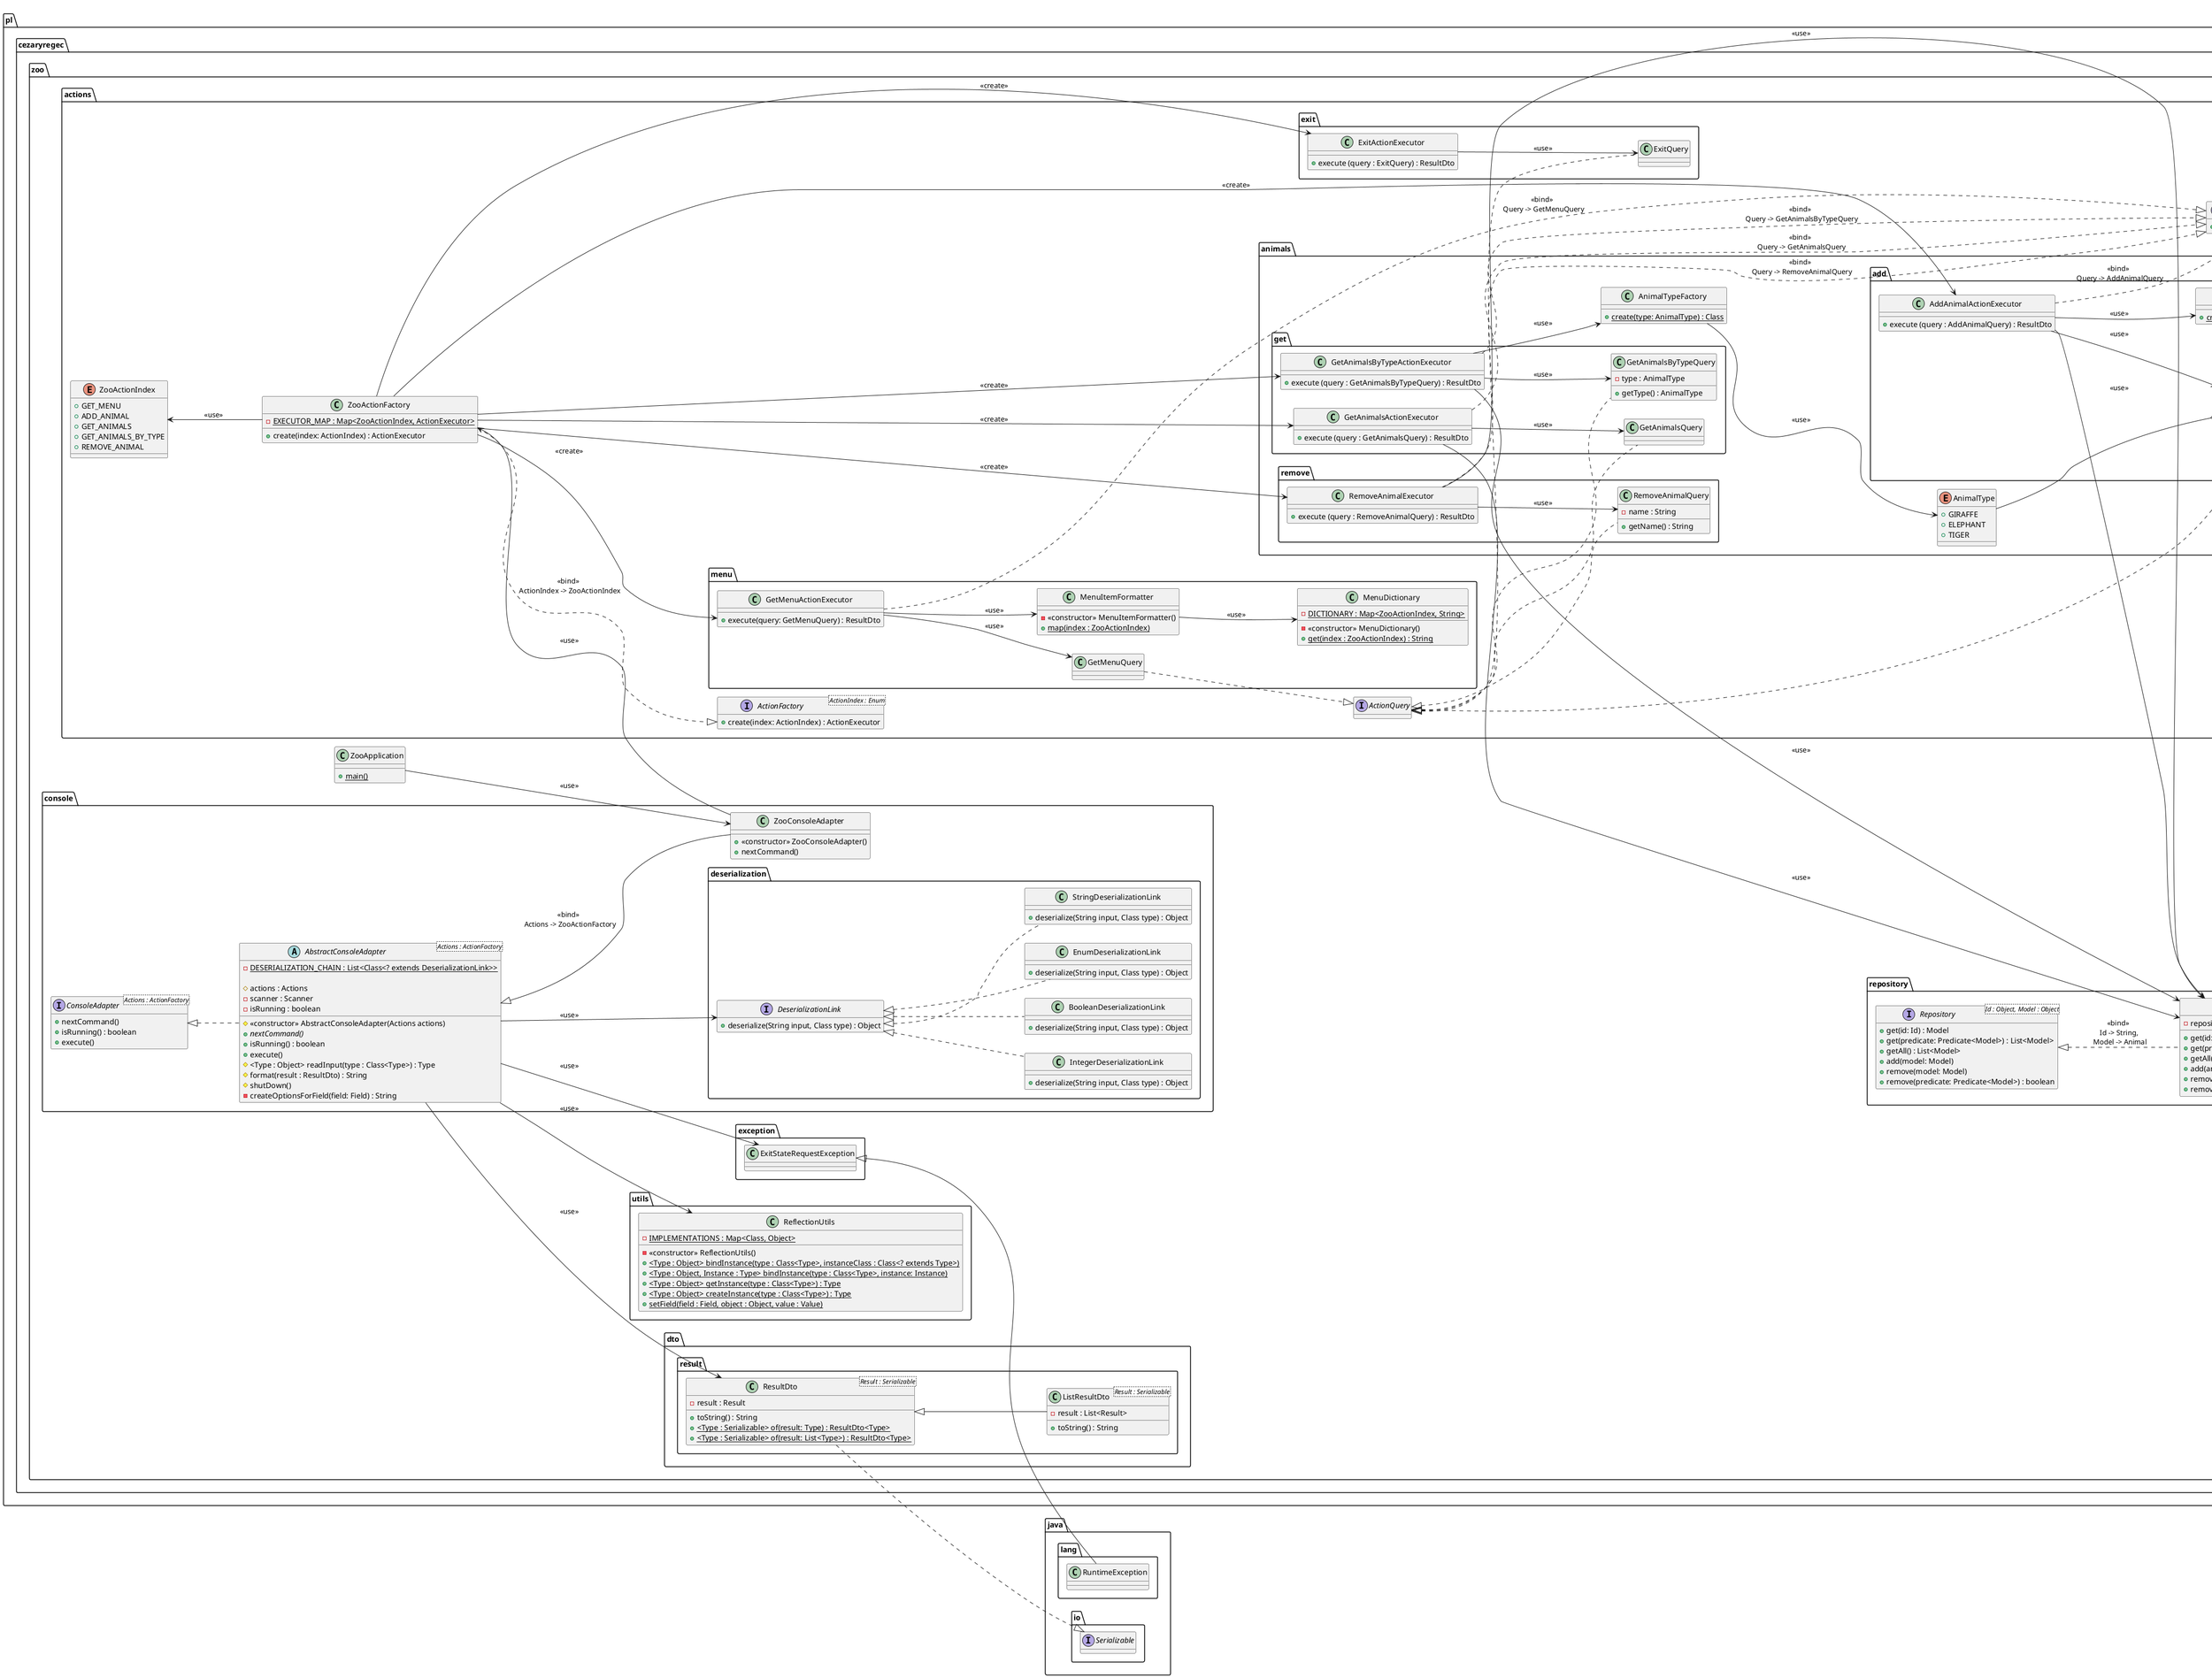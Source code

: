@startuml
interface java.io.Serializable

class pl.cezaryregec.zoo.ZooApplication {
    + {static} main()
}

class pl.cezaryregec.zoo.console.ZooConsoleAdapter {
    + <<constructor>> ZooConsoleAdapter()
    + nextCommand()
}

interface pl.cezaryregec.zoo.console.ConsoleAdapter<Actions : ActionFactory> {
    +nextCommand()
    +isRunning() : boolean
    +execute()
}

abstract class pl.cezaryregec.zoo.console.AbstractConsoleAdapter<Actions : ActionFactory> {
    - {static} DESERIALIZATION_CHAIN : List<Class<? extends DeserializationLink>>

    #actions : Actions
    -scanner : Scanner
    -isRunning : boolean

    # <<constructor>> AbstractConsoleAdapter(Actions actions)
    +{abstract} nextCommand()
    +isRunning() : boolean
    +execute()
    #<Type : Object> readInput(type : Class<Type>) : Type
    #format(result : ResultDto) : String
    #shutDown()
    -createOptionsForField(field: Field) : String
}

pl.cezaryregec.zoo.console.ConsoleAdapter <|.. pl.cezaryregec.zoo.console.AbstractConsoleAdapter

class pl.cezaryregec.zoo.utils.ReflectionUtils {
    -{static} IMPLEMENTATIONS : Map<Class, Object>
    -<<constructor>> ReflectionUtils()
    +{static} <Type : Object> bindInstance(type : Class<Type>, instanceClass : Class<? extends Type>)
    +{static} <Type : Object, Instance : Type> bindInstance(type : Class<Type>, instance: Instance)
    +{static} <Type : Object> getInstance(type : Class<Type>) : Type
    +{static} <Type : Object> createInstance(type : Class<Type>) : Type
    +{static} setField(field : Field, object : Object, value : Value)
}

class pl.cezaryregec.zoo.exception.ExitStateRequestException

pl.cezaryregec.zoo.exception.ExitStateRequestException <|-- java.lang.RuntimeException
pl.cezaryregec.zoo.console.AbstractConsoleAdapter --> pl.cezaryregec.zoo.exception.ExitStateRequestException : <<use>>

pl.cezaryregec.zoo.ZooApplication --> pl.cezaryregec.zoo.console.ZooConsoleAdapter : <<use>>
pl.cezaryregec.zoo.console.AbstractConsoleAdapter <|-- pl.cezaryregec.zoo.console.ZooConsoleAdapter : <<bind>> \n Actions -> ZooActionFactory

pl.cezaryregec.zoo.console.AbstractConsoleAdapter --> pl.cezaryregec.zoo.utils.ReflectionUtils : <<use>>

interface pl.cezaryregec.zoo.console.deserialization.DeserializationLink {
    +deserialize(String input, Class type) : Object
}

class pl.cezaryregec.zoo.console.deserialization.StringDeserializationLink {
    +deserialize(String input, Class type) : Object
}

class pl.cezaryregec.zoo.console.deserialization.IntegerDeserializationLink {
    +deserialize(String input, Class type) : Object
}

class pl.cezaryregec.zoo.console.deserialization.BooleanDeserializationLink {
    +deserialize(String input, Class type) : Object
}

class pl.cezaryregec.zoo.console.deserialization.EnumDeserializationLink {
    +deserialize(String input, Class type) : Object
}

pl.cezaryregec.zoo.console.deserialization.DeserializationLink <|.. pl.cezaryregec.zoo.console.deserialization.StringDeserializationLink
pl.cezaryregec.zoo.console.deserialization.DeserializationLink <|.. pl.cezaryregec.zoo.console.deserialization.IntegerDeserializationLink
pl.cezaryregec.zoo.console.deserialization.DeserializationLink <|.. pl.cezaryregec.zoo.console.deserialization.BooleanDeserializationLink
pl.cezaryregec.zoo.console.deserialization.DeserializationLink <|.. pl.cezaryregec.zoo.console.deserialization.EnumDeserializationLink
pl.cezaryregec.zoo.console.AbstractConsoleAdapter --> pl.cezaryregec.zoo.console.deserialization.DeserializationLink  : <<use>>

interface pl.cezaryregec.zoo.actions.ActionFactory<ActionIndex : Enum> {
    +create(index: ActionIndex) : ActionExecutor
}

class pl.cezaryregec.zoo.actions.ZooActionFactory {
    -{static} EXECUTOR_MAP : Map<ZooActionIndex, ActionExecutor>
    +create(index: ActionIndex) : ActionExecutor
}

pl.cezaryregec.zoo.actions.ZooActionFactory ..|> pl.cezaryregec.zoo.actions.ActionFactory : <<bind>> \n ActionIndex -> ZooActionIndex
pl.cezaryregec.zoo.actions.ZooActionFactory <-- pl.cezaryregec.zoo.console.ZooConsoleAdapter : <<use>>

enum pl.cezaryregec.zoo.actions.ZooActionIndex {
    +GET_MENU
    +ADD_ANIMAL
    +GET_ANIMALS
    +GET_ANIMALS_BY_TYPE
    +REMOVE_ANIMAL
}

pl.cezaryregec.zoo.actions.ZooActionIndex <-- pl.cezaryregec.zoo.actions.ZooActionFactory : <<use>>

class pl.cezaryregec.zoo.dto.result.ResultDto<Result : Serializable> {
    -result : Result
    +toString() : String
    +{static} <Type : Serializable> of(result: Type) : ResultDto<Type>
    +{static} <Type : Serializable> of(result: List<Type>) : ResultDto<Type>
}

class pl.cezaryregec.zoo.dto.result.ListResultDto<Result : Serializable> {
    -result : List<Result>
    +toString() : String
}

pl.cezaryregec.zoo.dto.result.ResultDto ..|> java.io.Serializable
pl.cezaryregec.zoo.dto.result.ResultDto <|-- pl.cezaryregec.zoo.dto.result.ListResultDto

interface pl.cezaryregec.zoo.actions.ActionExecutor<Query : ActionQuery> {
    +execute(query: Query) : ResultDto
}

interface pl.cezaryregec.zoo.actions.ActionQuery

class pl.cezaryregec.zoo.actions.menu.GetMenuQuery

pl.cezaryregec.zoo.actions.menu.GetMenuQuery ..|> pl.cezaryregec.zoo.actions.ActionQuery
pl.cezaryregec.zoo.console.AbstractConsoleAdapter --> pl.cezaryregec.zoo.dto.result.ResultDto : <<use>>

class pl.cezaryregec.zoo.actions.menu.GetMenuActionExecutor {
    +execute(query: GetMenuQuery) : ResultDto
}

class pl.cezaryregec.zoo.actions.menu.MenuDictionary {
    - {static} DICTIONARY : Map<ZooActionIndex, String>

    -<<constructor>> MenuDictionary()
    + {static} get(index : ZooActionIndex) : String
}

class pl.cezaryregec.zoo.actions.menu.MenuItemFormatter {
    -<<constructor>> MenuItemFormatter()
    + {static} map(index : ZooActionIndex)
}

pl.cezaryregec.zoo.actions.menu.GetMenuActionExecutor --> pl.cezaryregec.zoo.actions.menu.MenuItemFormatter : <<use>>
pl.cezaryregec.zoo.actions.menu.MenuItemFormatter --> pl.cezaryregec.zoo.actions.menu.MenuDictionary : <<use>>

pl.cezaryregec.zoo.actions.menu.GetMenuActionExecutor --> pl.cezaryregec.zoo.actions.menu.GetMenuQuery : <<use>>
pl.cezaryregec.zoo.actions.menu.GetMenuActionExecutor ..|> pl.cezaryregec.zoo.actions.ActionExecutor : <<bind>> \n Query -> GetMenuQuery
pl.cezaryregec.zoo.actions.ZooActionFactory --> pl.cezaryregec.zoo.actions.menu.GetMenuActionExecutor : <<create>>

class pl.cezaryregec.zoo.actions.animals.add.AddAnimalQuery {
    -type : AnimalType
    -name : String
    -yearOfBirth : Integer
    -monthOfBirth : Integer
    -dayOfBirth : Integer

    +getType() : AnimalType
    +getName() : String
    +getYearOfBirth() : Integer
    +getMonthOfBirth() : Integer
    +getDayOfBirth() : Integer
}

pl.cezaryregec.zoo.actions.ActionQuery <|.. pl.cezaryregec.zoo.actions.animals.add.AddAnimalQuery

enum pl.cezaryregec.zoo.actions.animals.AnimalType {
    +GIRAFFE
    +ELEPHANT
    +TIGER
}

class .pl.cezaryregec.zoo.actions.animals.AnimalTypeFactory {
    +{static} create(type: AnimalType) : Class
}

pl.cezaryregec.zoo.actions.animals.AnimalType --o pl.cezaryregec.zoo.actions.animals.add.AddAnimalQuery
pl.cezaryregec.zoo.actions.animals.AnimalTypeFactory --> pl.cezaryregec.zoo.actions.animals.AnimalType : <<use>>
pl.cezaryregec.zoo.actions.animals.get.GetAnimalsByTypeActionExecutor --> pl.cezaryregec.zoo.actions.animals.AnimalTypeFactory : <<use>>

class pl.cezaryregec.zoo.actions.animals.add.AddAnimalActionExecutor {
    +execute (query : AddAnimalQuery) : ResultDto
}

pl.cezaryregec.zoo.actions.animals.add.AddAnimalActionExecutor --> pl.cezaryregec.zoo.actions.animals.add.AddAnimalQuery : <<use>>

class pl.cezaryregec.zoo.actions.animals.add.AnimalFactory {
    + {static} create(AddAnimalQuery query) : Animal
}

pl.cezaryregec.zoo.actions.animals.add.AddAnimalActionExecutor --> pl.cezaryregec.zoo.actions.animals.add.AnimalFactory : <<use>>

pl.cezaryregec.zoo.actions.animals.add.AnimalFactory --> pl.cezaryregec.zoo.model.animal.Giraffe : <<create>>
pl.cezaryregec.zoo.actions.animals.add.AnimalFactory --> pl.cezaryregec.zoo.model.animal.Elephant : <<create>>
pl.cezaryregec.zoo.actions.animals.add.AnimalFactory --> pl.cezaryregec.zoo.model.animal.Tiger : <<create>>

pl.cezaryregec.zoo.actions.ZooActionFactory --> pl.cezaryregec.zoo.actions.animals.add.AddAnimalActionExecutor : <<create>>
pl.cezaryregec.zoo.actions.animals.add.AddAnimalActionExecutor ..|> pl.cezaryregec.zoo.actions.ActionExecutor : <<bind>> \n Query -> AddAnimalQuery
pl.cezaryregec.zoo.actions.animals.add.AddAnimalActionExecutor --> pl.cezaryregec.zoo.repository.AnimalRepository : <<use>>

class pl.cezaryregec.zoo.actions.animals.get.GetAnimalsActionExecutor {
    +execute (query : GetAnimalsQuery) : ResultDto
}

pl.cezaryregec.zoo.actions.animals.get.GetAnimalsActionExecutor --> pl.cezaryregec.zoo.actions.animals.get.GetAnimalsQuery : <<use>>

class pl.cezaryregec.zoo.actions.animals.get.GetAnimalsQuery

pl.cezaryregec.zoo.actions.ActionQuery <|.. pl.cezaryregec.zoo.actions.animals.get.GetAnimalsQuery

pl.cezaryregec.zoo.actions.ZooActionFactory --> pl.cezaryregec.zoo.actions.animals.get.GetAnimalsActionExecutor : <<create>>
pl.cezaryregec.zoo.actions.animals.get.GetAnimalsActionExecutor ..|> pl.cezaryregec.zoo.actions.ActionExecutor : <<bind>> \n Query -> GetAnimalsQuery
pl.cezaryregec.zoo.actions.animals.get.GetAnimalsActionExecutor --> pl.cezaryregec.zoo.repository.AnimalRepository : <<use>>

class pl.cezaryregec.zoo.actions.animals.get.GetAnimalsByTypeActionExecutor {
    +execute (query : GetAnimalsByTypeQuery) : ResultDto
}

pl.cezaryregec.zoo.actions.animals.get.GetAnimalsByTypeActionExecutor --> pl.cezaryregec.zoo.actions.animals.get.GetAnimalsByTypeQuery : <<use>>

class pl.cezaryregec.zoo.actions.animals.get.GetAnimalsByTypeQuery {
    -type : AnimalType

    +getType() : AnimalType
}
pl.cezaryregec.zoo.actions.ActionQuery <|.. pl.cezaryregec.zoo.actions.animals.get.GetAnimalsByTypeQuery

pl.cezaryregec.zoo.actions.ZooActionFactory --> pl.cezaryregec.zoo.actions.animals.get.GetAnimalsByTypeActionExecutor : <<create>>
pl.cezaryregec.zoo.actions.animals.get.GetAnimalsByTypeActionExecutor ..|> pl.cezaryregec.zoo.actions.ActionExecutor : <<bind>> \n Query -> GetAnimalsByTypeQuery
pl.cezaryregec.zoo.actions.animals.get.GetAnimalsByTypeActionExecutor --> pl.cezaryregec.zoo.repository.AnimalRepository : <<use>>

class pl.cezaryregec.zoo.actions.animals.remove.RemoveAnimalExecutor {
    +execute (query : RemoveAnimalQuery) : ResultDto
}

pl.cezaryregec.zoo.actions.animals.remove.RemoveAnimalExecutor --> pl.cezaryregec.zoo.actions.animals.remove.RemoveAnimalQuery : <<use>>

class pl.cezaryregec.zoo.actions.animals.remove.RemoveAnimalQuery {
    -name : String

    +getName() : String
}
pl.cezaryregec.zoo.actions.ActionQuery <|.. pl.cezaryregec.zoo.actions.animals.remove.RemoveAnimalQuery

pl.cezaryregec.zoo.actions.ZooActionFactory --> pl.cezaryregec.zoo.actions.animals.remove.RemoveAnimalExecutor : <<create>>
pl.cezaryregec.zoo.actions.animals.remove.RemoveAnimalExecutor ..|> pl.cezaryregec.zoo.actions.ActionExecutor : <<bind>> \n Query -> RemoveAnimalQuery
pl.cezaryregec.zoo.actions.animals.remove.RemoveAnimalExecutor --> pl.cezaryregec.zoo.repository.AnimalRepository : <<use>>

class pl.cezaryregec.zoo.actions.exit.ExitActionExecutor {
    +execute (query : ExitQuery) : ResultDto
}

pl.cezaryregec.zoo.actions.exit.ExitActionExecutor --> pl.cezaryregec.zoo.actions.exit.ExitQuery : <<use>>

class pl.cezaryregec.zoo.actions.exit.ExitQuery

pl.cezaryregec.zoo.actions.ActionQuery <|.. pl.cezaryregec.zoo.actions.exit.ExitQuery
pl.cezaryregec.zoo.actions.ZooActionFactory --> pl.cezaryregec.zoo.actions.exit.ExitActionExecutor : <<create>>


interface pl.cezaryregec.zoo.model.LivingCreature {
    +getBirthday() : Date
    +isAlive() : boolean
}

abstract class pl.cezaryregec.zoo.model.animal.Animal {
    #birthday: Date
    #name: String
    #alive: boolean

    #<<constructor>> Animal(birthday: Date)
    +getName() : String
    +getBirthday() : Date
    +isAlive() : boolean
}

pl.cezaryregec.zoo.model.LivingCreature <|.. pl.cezaryregec.zoo.model.animal.Animal

class pl.cezaryregec.zoo.model.animal.Giraffe {
    +<<constructor>> Giraffe(birthday: Date)
}

class pl.cezaryregec.zoo.model.animal.Elephant {
    +<<constructor>> Elephant(birthday: Date)
}

class pl.cezaryregec.zoo.model.animal.Tiger {
    +<<constructor>> Tiger(birthday: Date)
}

pl.cezaryregec.zoo.model.animal.Animal <|-- pl.cezaryregec.zoo.model.animal.Giraffe
pl.cezaryregec.zoo.model.animal.Animal <|-- pl.cezaryregec.zoo.model.animal.Elephant
pl.cezaryregec.zoo.model.animal.Animal <|-- pl.cezaryregec.zoo.model.animal.Tiger

interface pl.cezaryregec.zoo.repository.Repository<Id : Object, Model : Object> {
    +get(id: Id) : Model
    +get(predicate: Predicate<Model>) : List<Model>
    +getAll() : List<Model>
    +add(model: Model)
    +remove(model: Model)
    +remove(predicate: Predicate<Model>) : boolean
}

class pl.cezaryregec.zoo.repository.AnimalRepository {
    -repository : List<Animal>
    +get(id: String) : Animal
    +get(predicate: Predicate<Animal>) : List<Animal>
    +getAll() : List<Animal>
    +add(animal: Animal)
    +remove(animal: Animal)
    +remove(predicate: Predicate<Animal>) : boolean
}

pl.cezaryregec.zoo.repository.Repository <|.. pl.cezaryregec.zoo.repository.AnimalRepository : <<bind>> \n Id -> String, \n Model -> Animal
pl.cezaryregec.zoo.repository.AnimalRepository o-- pl.cezaryregec.zoo.model.animal.Animal

left to right direction
hide interface fields
@enduml